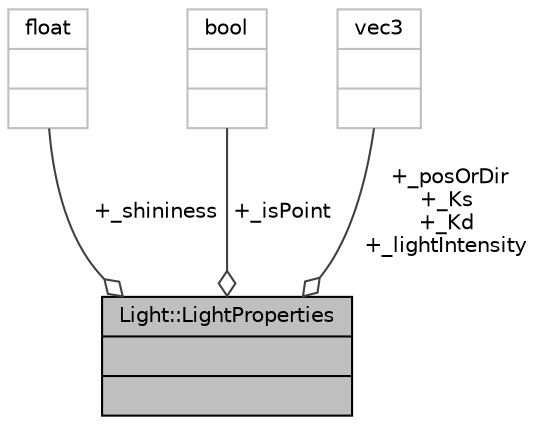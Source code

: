 digraph "Light::LightProperties"
{
  bgcolor="transparent";
  edge [fontname="Helvetica",fontsize="10",labelfontname="Helvetica",labelfontsize="10"];
  node [fontname="Helvetica",fontsize="10",shape=record];
  Node1 [label="{Light::LightProperties\n||}",height=0.2,width=0.4,color="black", fillcolor="grey75", style="filled", fontcolor="black"];
  Node2 -> Node1 [color="grey25",fontsize="10",style="solid",label=" +_shininess" ,arrowhead="odiamond",fontname="Helvetica"];
  Node2 [label="{float\n||}",height=0.2,width=0.4,color="grey75"];
  Node3 -> Node1 [color="grey25",fontsize="10",style="solid",label=" +_isPoint" ,arrowhead="odiamond",fontname="Helvetica"];
  Node3 [label="{bool\n||}",height=0.2,width=0.4,color="grey75"];
  Node4 -> Node1 [color="grey25",fontsize="10",style="solid",label=" +_posOrDir\n+_Ks\n+_Kd\n+_lightIntensity" ,arrowhead="odiamond",fontname="Helvetica"];
  Node4 [label="{vec3\n||}",height=0.2,width=0.4,color="grey75"];
}
